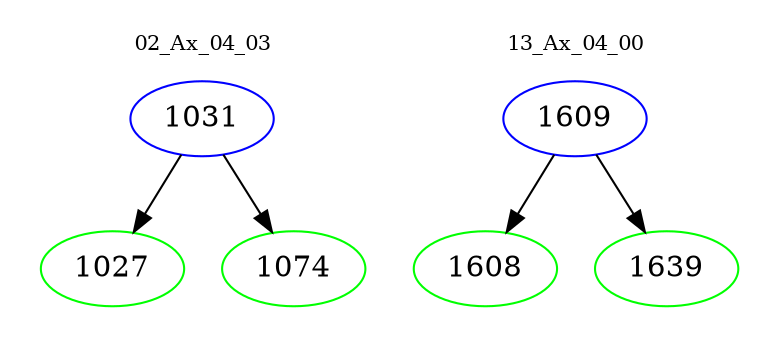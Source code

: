 digraph{
subgraph cluster_0 {
color = white
label = "02_Ax_04_03";
fontsize=10;
T0_1031 [label="1031", color="blue"]
T0_1031 -> T0_1027 [color="black"]
T0_1027 [label="1027", color="green"]
T0_1031 -> T0_1074 [color="black"]
T0_1074 [label="1074", color="green"]
}
subgraph cluster_1 {
color = white
label = "13_Ax_04_00";
fontsize=10;
T1_1609 [label="1609", color="blue"]
T1_1609 -> T1_1608 [color="black"]
T1_1608 [label="1608", color="green"]
T1_1609 -> T1_1639 [color="black"]
T1_1639 [label="1639", color="green"]
}
}
